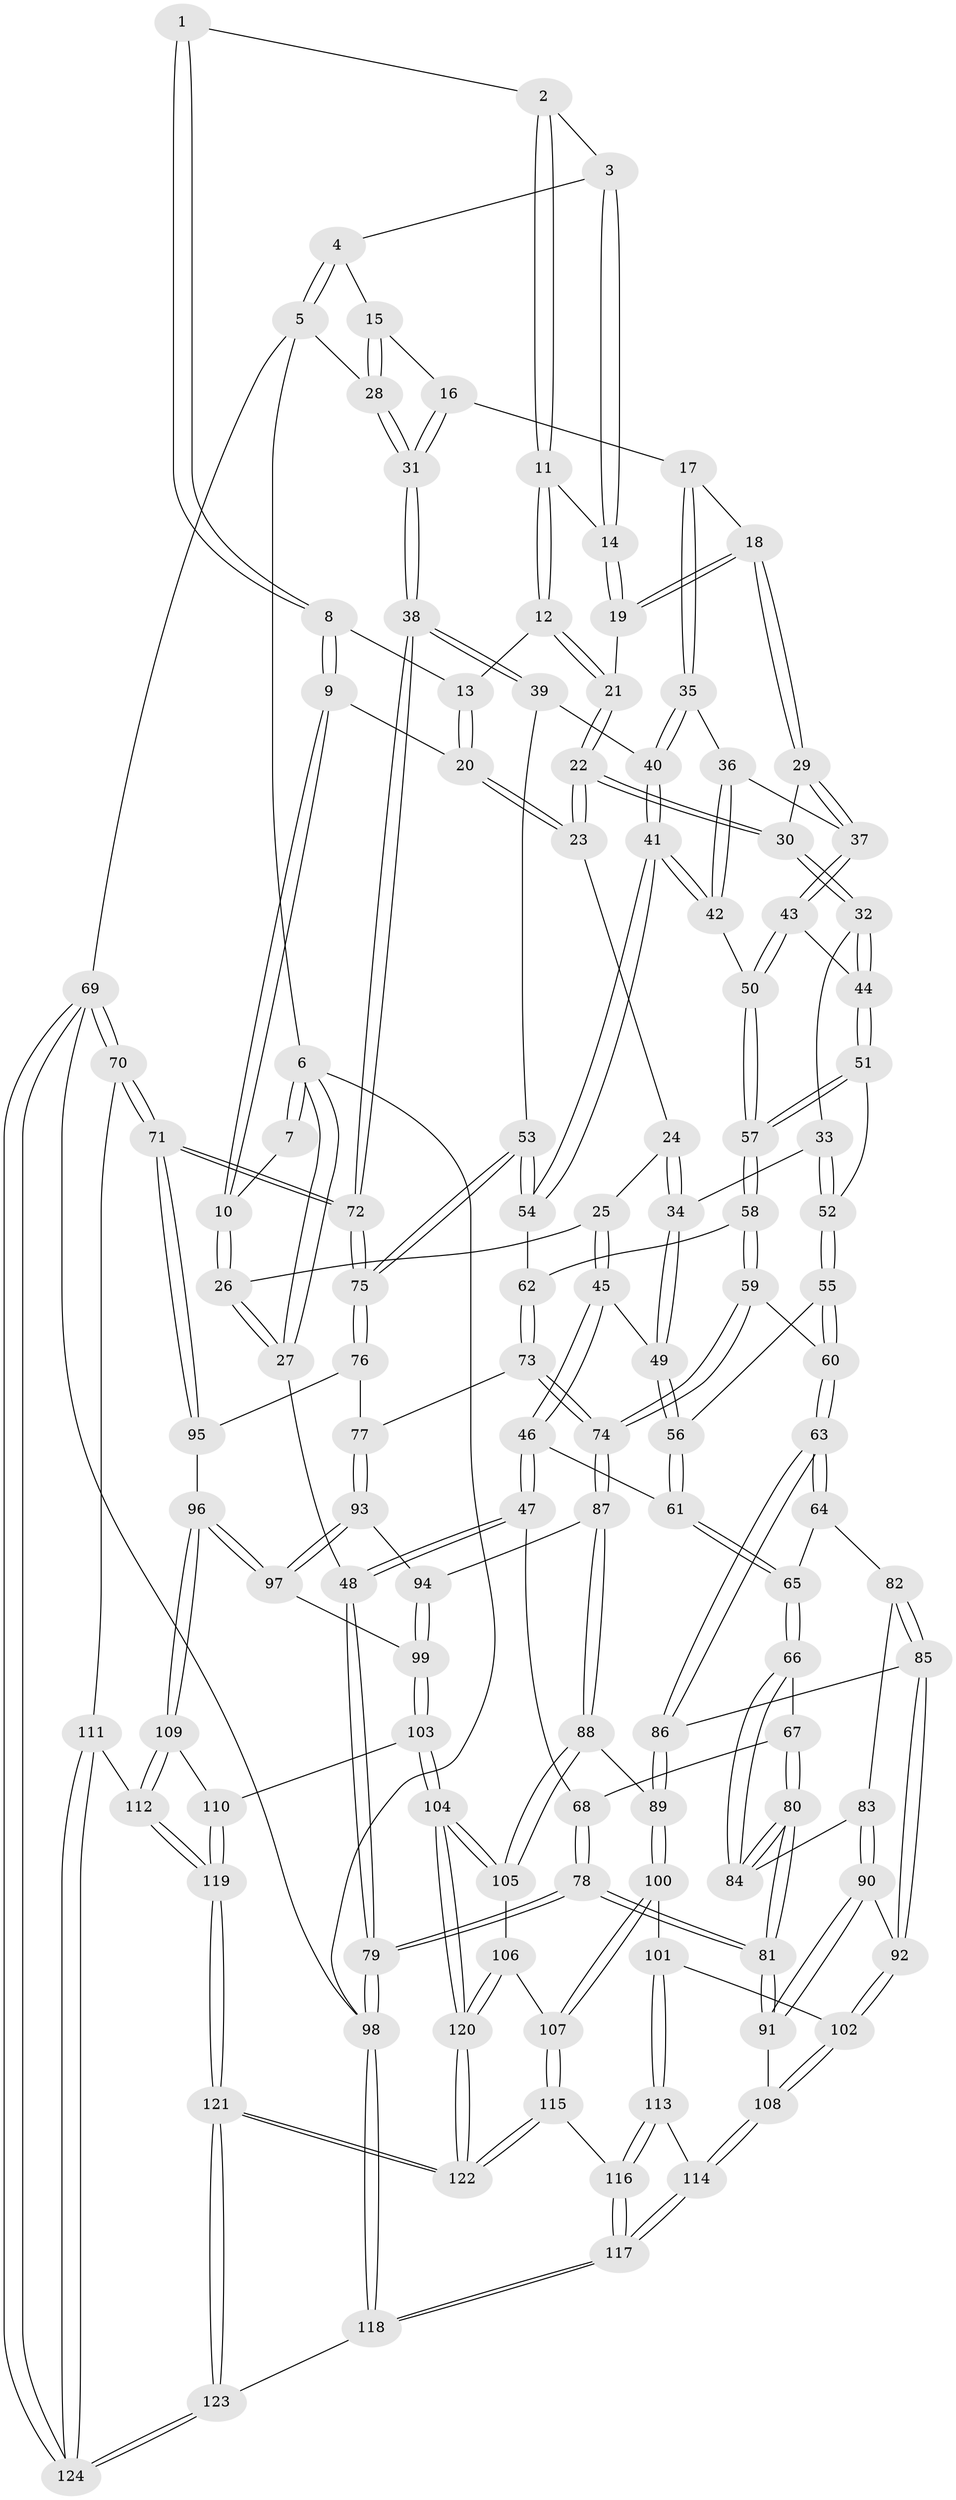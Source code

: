 // coarse degree distribution, {3: 0.10810810810810811, 4: 0.5, 5: 0.35135135135135137, 6: 0.04054054054054054}
// Generated by graph-tools (version 1.1) at 2025/24/03/03/25 07:24:37]
// undirected, 124 vertices, 307 edges
graph export_dot {
graph [start="1"]
  node [color=gray90,style=filled];
  1 [pos="+0.3679474768172738+0"];
  2 [pos="+0.3747384437596566+0"];
  3 [pos="+0.7051547155511543+0"];
  4 [pos="+0.8562904252702364+0"];
  5 [pos="+1+0"];
  6 [pos="+0+0"];
  7 [pos="+0.20244753719027372+0"];
  8 [pos="+0.36035338920750465+0"];
  9 [pos="+0.27372800923136315+0.10160460324403142"];
  10 [pos="+0.16869694953099296+0.09588241851491999"];
  11 [pos="+0.5017516200571283+0.0867550119730507"];
  12 [pos="+0.49600140953441657+0.1022888982230765"];
  13 [pos="+0.39416397993877395+0.07752303772623685"];
  14 [pos="+0.6637643116369657+0"];
  15 [pos="+0.7862199035673313+0.16452979562694806"];
  16 [pos="+0.7691803384901081+0.18767222742406192"];
  17 [pos="+0.7401401443464628+0.20136844426891615"];
  18 [pos="+0.7039800919788305+0.17998800267820433"];
  19 [pos="+0.689662426399075+0.16000139758537502"];
  20 [pos="+0.33183907172549376+0.13600939587313893"];
  21 [pos="+0.5075645245369449+0.14062665923642154"];
  22 [pos="+0.46169661492175196+0.24148714916011607"];
  23 [pos="+0.35201445477235865+0.21240856631884528"];
  24 [pos="+0.3017677903218998+0.25390199228796584"];
  25 [pos="+0.10801739987669966+0.20762994429054255"];
  26 [pos="+0.09085034166151504+0.1791694436954607"];
  27 [pos="+0+0.08161398019995457"];
  28 [pos="+1+0"];
  29 [pos="+0.5716132206301253+0.2776794525642078"];
  30 [pos="+0.46577595932738186+0.2499413295569525"];
  31 [pos="+1+0.25567830153258875"];
  32 [pos="+0.4616340342624225+0.27396857707226363"];
  33 [pos="+0.3670630190860027+0.33805999626353456"];
  34 [pos="+0.2994968627992528+0.3296510576283733"];
  35 [pos="+0.7430102390053175+0.21985866656513836"];
  36 [pos="+0.6577526259352178+0.32285604673856105"];
  37 [pos="+0.5853850052546679+0.3126589515910364"];
  38 [pos="+1+0.3521387061446076"];
  39 [pos="+0.7856863783373109+0.2894722470587759"];
  40 [pos="+0.7699414373601171+0.2834361162702008"];
  41 [pos="+0.7474592416055408+0.40698651560082316"];
  42 [pos="+0.6588356511482185+0.35789053074555294"];
  43 [pos="+0.5824864436280344+0.37755867169216956"];
  44 [pos="+0.463088978383376+0.29246429378995814"];
  45 [pos="+0.1227441769729917+0.33126254190683757"];
  46 [pos="+0.08413442053072663+0.4101197176283597"];
  47 [pos="+0.022209346654705468+0.4669003618480097"];
  48 [pos="+0+0.5002923550225972"];
  49 [pos="+0.27340590343396+0.38187050166394626"];
  50 [pos="+0.5841166847183081+0.3981702201660719"];
  51 [pos="+0.46246501794013395+0.3808234360754318"];
  52 [pos="+0.405630144532195+0.40493237162567297"];
  53 [pos="+0.9429484762840048+0.46590160694742233"];
  54 [pos="+0.7506931799118233+0.4283637091078116"];
  55 [pos="+0.3490008620922174+0.45842222062658994"];
  56 [pos="+0.29206186344872204+0.44309636513944445"];
  57 [pos="+0.5614315494789365+0.4670895990975737"];
  58 [pos="+0.5622911518506842+0.470180365885317"];
  59 [pos="+0.511139186966266+0.5432822447652835"];
  60 [pos="+0.41102213050024766+0.5440137569524593"];
  61 [pos="+0.24500262101759224+0.4893236965596456"];
  62 [pos="+0.6919424374765439+0.4948068606508635"];
  63 [pos="+0.36180658104209046+0.611006246570744"];
  64 [pos="+0.22983796677054705+0.5412191889252023"];
  65 [pos="+0.22818153652579276+0.5399653619976905"];
  66 [pos="+0.20070290758887158+0.5601548366553122"];
  67 [pos="+0.12718501635014828+0.5482010963639404"];
  68 [pos="+0.08952426285441625+0.5318934293097114"];
  69 [pos="+1+1"];
  70 [pos="+1+0.7087438300187725"];
  71 [pos="+1+0.5600840438954057"];
  72 [pos="+1+0.5256491328634935"];
  73 [pos="+0.7137406513632282+0.5568029446441534"];
  74 [pos="+0.5496742091733228+0.6645112342181101"];
  75 [pos="+1+0.5240130281020259"];
  76 [pos="+0.747099835857748+0.594208113614745"];
  77 [pos="+0.744292998527785+0.5942033105153668"];
  78 [pos="+0.0479093365557347+0.8095858646104365"];
  79 [pos="+0+1"];
  80 [pos="+0.11793942958365124+0.6614970681398278"];
  81 [pos="+0.05555472809007703+0.8048900493018696"];
  82 [pos="+0.2719328853056475+0.6275527802424831"];
  83 [pos="+0.20882807578023574+0.627524377893245"];
  84 [pos="+0.20014528305134752+0.5669500281784835"];
  85 [pos="+0.3333784821643414+0.6922828030613953"];
  86 [pos="+0.35142691721092184+0.6758443719932411"];
  87 [pos="+0.5500662892010846+0.6877655551004109"];
  88 [pos="+0.5458441686580293+0.6938571233681937"];
  89 [pos="+0.49783131489535726+0.7143057277939355"];
  90 [pos="+0.21075347670433592+0.7301156058421403"];
  91 [pos="+0.1846690324795527+0.7511739339395941"];
  92 [pos="+0.32584592827335224+0.7019612192598218"];
  93 [pos="+0.7230484429590956+0.6699777389726597"];
  94 [pos="+0.6639030339495897+0.7044908611048963"];
  95 [pos="+0.866869243350075+0.7170691770473434"];
  96 [pos="+0.8146911975152983+0.7635203035092379"];
  97 [pos="+0.8135968956017087+0.7630417230292482"];
  98 [pos="+0+1"];
  99 [pos="+0.6886729582058517+0.7882675706525442"];
  100 [pos="+0.4503863801937795+0.8053554654437993"];
  101 [pos="+0.416946850985611+0.810707926263557"];
  102 [pos="+0.3556368514572083+0.7853907416037317"];
  103 [pos="+0.6643848233703229+0.845733798293358"];
  104 [pos="+0.6571036103994937+0.8489323551338362"];
  105 [pos="+0.5561706989393783+0.727103561714604"];
  106 [pos="+0.5463353665342262+0.8606362196577636"];
  107 [pos="+0.4928971612972417+0.8704319962295954"];
  108 [pos="+0.3126311860851+0.8535863160908246"];
  109 [pos="+0.824394808400282+0.8303880161847053"];
  110 [pos="+0.7161176049495767+0.8642575834300952"];
  111 [pos="+0.8854345407895889+0.8949334889445052"];
  112 [pos="+0.8685020010627884+0.8904332024426176"];
  113 [pos="+0.3971727851337119+0.8642895875677863"];
  114 [pos="+0.31322806242909457+0.8846613705972427"];
  115 [pos="+0.47707213407670984+0.9020805281160569"];
  116 [pos="+0.4317576093155348+0.9230140584059933"];
  117 [pos="+0.20409493004203547+1"];
  118 [pos="+0.18448772789343648+1"];
  119 [pos="+0.7599149975986504+0.983492867178671"];
  120 [pos="+0.6172877352685959+0.8940011628165508"];
  121 [pos="+0.6410482029029186+1"];
  122 [pos="+0.6217622287296009+1"];
  123 [pos="+0.6397716056606398+1"];
  124 [pos="+1+1"];
  1 -- 2;
  1 -- 8;
  1 -- 8;
  2 -- 3;
  2 -- 11;
  2 -- 11;
  3 -- 4;
  3 -- 14;
  3 -- 14;
  4 -- 5;
  4 -- 5;
  4 -- 15;
  5 -- 6;
  5 -- 28;
  5 -- 69;
  6 -- 7;
  6 -- 7;
  6 -- 27;
  6 -- 27;
  6 -- 98;
  7 -- 10;
  8 -- 9;
  8 -- 9;
  8 -- 13;
  9 -- 10;
  9 -- 10;
  9 -- 20;
  10 -- 26;
  10 -- 26;
  11 -- 12;
  11 -- 12;
  11 -- 14;
  12 -- 13;
  12 -- 21;
  12 -- 21;
  13 -- 20;
  13 -- 20;
  14 -- 19;
  14 -- 19;
  15 -- 16;
  15 -- 28;
  15 -- 28;
  16 -- 17;
  16 -- 31;
  16 -- 31;
  17 -- 18;
  17 -- 35;
  17 -- 35;
  18 -- 19;
  18 -- 19;
  18 -- 29;
  18 -- 29;
  19 -- 21;
  20 -- 23;
  20 -- 23;
  21 -- 22;
  21 -- 22;
  22 -- 23;
  22 -- 23;
  22 -- 30;
  22 -- 30;
  23 -- 24;
  24 -- 25;
  24 -- 34;
  24 -- 34;
  25 -- 26;
  25 -- 45;
  25 -- 45;
  26 -- 27;
  26 -- 27;
  27 -- 48;
  28 -- 31;
  28 -- 31;
  29 -- 30;
  29 -- 37;
  29 -- 37;
  30 -- 32;
  30 -- 32;
  31 -- 38;
  31 -- 38;
  32 -- 33;
  32 -- 44;
  32 -- 44;
  33 -- 34;
  33 -- 52;
  33 -- 52;
  34 -- 49;
  34 -- 49;
  35 -- 36;
  35 -- 40;
  35 -- 40;
  36 -- 37;
  36 -- 42;
  36 -- 42;
  37 -- 43;
  37 -- 43;
  38 -- 39;
  38 -- 39;
  38 -- 72;
  38 -- 72;
  39 -- 40;
  39 -- 53;
  40 -- 41;
  40 -- 41;
  41 -- 42;
  41 -- 42;
  41 -- 54;
  41 -- 54;
  42 -- 50;
  43 -- 44;
  43 -- 50;
  43 -- 50;
  44 -- 51;
  44 -- 51;
  45 -- 46;
  45 -- 46;
  45 -- 49;
  46 -- 47;
  46 -- 47;
  46 -- 61;
  47 -- 48;
  47 -- 48;
  47 -- 68;
  48 -- 79;
  48 -- 79;
  49 -- 56;
  49 -- 56;
  50 -- 57;
  50 -- 57;
  51 -- 52;
  51 -- 57;
  51 -- 57;
  52 -- 55;
  52 -- 55;
  53 -- 54;
  53 -- 54;
  53 -- 75;
  53 -- 75;
  54 -- 62;
  55 -- 56;
  55 -- 60;
  55 -- 60;
  56 -- 61;
  56 -- 61;
  57 -- 58;
  57 -- 58;
  58 -- 59;
  58 -- 59;
  58 -- 62;
  59 -- 60;
  59 -- 74;
  59 -- 74;
  60 -- 63;
  60 -- 63;
  61 -- 65;
  61 -- 65;
  62 -- 73;
  62 -- 73;
  63 -- 64;
  63 -- 64;
  63 -- 86;
  63 -- 86;
  64 -- 65;
  64 -- 82;
  65 -- 66;
  65 -- 66;
  66 -- 67;
  66 -- 84;
  66 -- 84;
  67 -- 68;
  67 -- 80;
  67 -- 80;
  68 -- 78;
  68 -- 78;
  69 -- 70;
  69 -- 70;
  69 -- 124;
  69 -- 124;
  69 -- 98;
  70 -- 71;
  70 -- 71;
  70 -- 111;
  71 -- 72;
  71 -- 72;
  71 -- 95;
  71 -- 95;
  72 -- 75;
  72 -- 75;
  73 -- 74;
  73 -- 74;
  73 -- 77;
  74 -- 87;
  74 -- 87;
  75 -- 76;
  75 -- 76;
  76 -- 77;
  76 -- 95;
  77 -- 93;
  77 -- 93;
  78 -- 79;
  78 -- 79;
  78 -- 81;
  78 -- 81;
  79 -- 98;
  79 -- 98;
  80 -- 81;
  80 -- 81;
  80 -- 84;
  80 -- 84;
  81 -- 91;
  81 -- 91;
  82 -- 83;
  82 -- 85;
  82 -- 85;
  83 -- 84;
  83 -- 90;
  83 -- 90;
  85 -- 86;
  85 -- 92;
  85 -- 92;
  86 -- 89;
  86 -- 89;
  87 -- 88;
  87 -- 88;
  87 -- 94;
  88 -- 89;
  88 -- 105;
  88 -- 105;
  89 -- 100;
  89 -- 100;
  90 -- 91;
  90 -- 91;
  90 -- 92;
  91 -- 108;
  92 -- 102;
  92 -- 102;
  93 -- 94;
  93 -- 97;
  93 -- 97;
  94 -- 99;
  94 -- 99;
  95 -- 96;
  96 -- 97;
  96 -- 97;
  96 -- 109;
  96 -- 109;
  97 -- 99;
  98 -- 118;
  98 -- 118;
  99 -- 103;
  99 -- 103;
  100 -- 101;
  100 -- 107;
  100 -- 107;
  101 -- 102;
  101 -- 113;
  101 -- 113;
  102 -- 108;
  102 -- 108;
  103 -- 104;
  103 -- 104;
  103 -- 110;
  104 -- 105;
  104 -- 105;
  104 -- 120;
  104 -- 120;
  105 -- 106;
  106 -- 107;
  106 -- 120;
  106 -- 120;
  107 -- 115;
  107 -- 115;
  108 -- 114;
  108 -- 114;
  109 -- 110;
  109 -- 112;
  109 -- 112;
  110 -- 119;
  110 -- 119;
  111 -- 112;
  111 -- 124;
  111 -- 124;
  112 -- 119;
  112 -- 119;
  113 -- 114;
  113 -- 116;
  113 -- 116;
  114 -- 117;
  114 -- 117;
  115 -- 116;
  115 -- 122;
  115 -- 122;
  116 -- 117;
  116 -- 117;
  117 -- 118;
  117 -- 118;
  118 -- 123;
  119 -- 121;
  119 -- 121;
  120 -- 122;
  120 -- 122;
  121 -- 122;
  121 -- 122;
  121 -- 123;
  121 -- 123;
  123 -- 124;
  123 -- 124;
}
